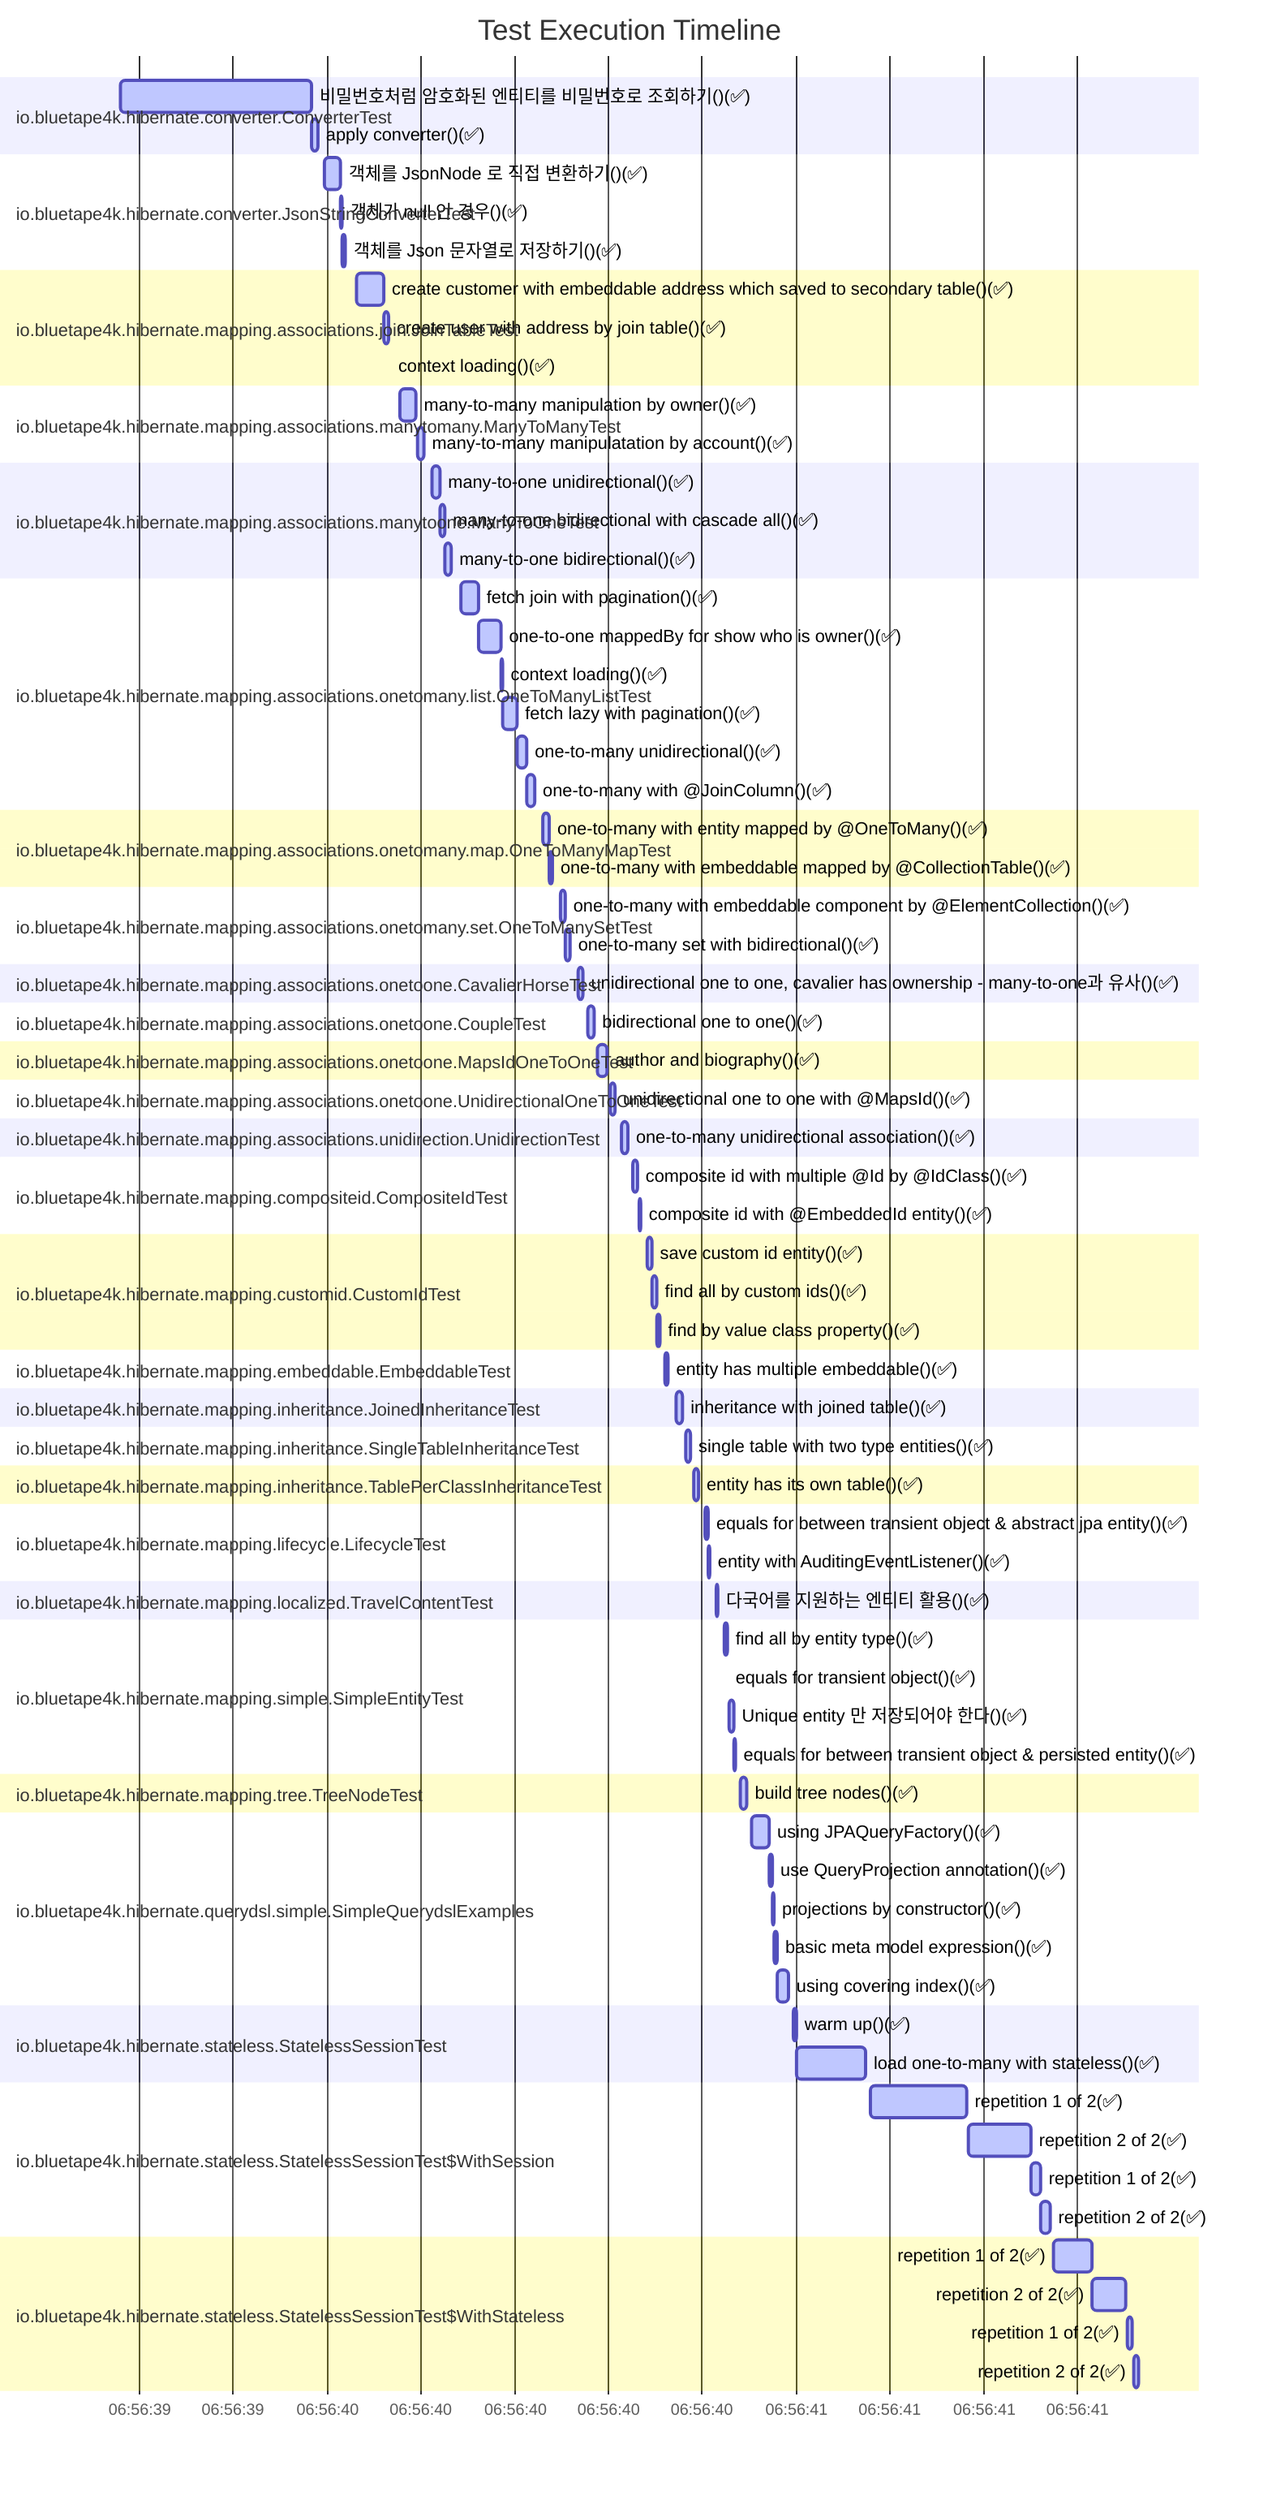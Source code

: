 gantt
    title Test Execution Timeline
    dateFormat YYYY-MM-DDTHH:mm:ss.SSS
    axisFormat %H:%M:%S
    section io.bluetape4k.hibernate.converter.ConverterTest
        비밀번호처럼 암호화된 엔티티를 비밀번호로 조회하기()(✅): active, 2025-06-03T06:56:39.560031Z, 407ms
        apply converter()(✅): active, 2025-06-03T06:56:39.967654Z, 14ms
    section io.bluetape4k.hibernate.converter.JsonStringConverterTest
        객체를 JsonNode 로 직접 변환하기()(✅): active, 2025-06-03T06:56:39.993406Z, 34ms
        객체가 null 인 경우()(✅): active, 2025-06-03T06:56:40.028435Z, 4ms
        객체를 Json 문자열로 저장하기()(✅): active, 2025-06-03T06:56:40.033072Z, 7ms
    section io.bluetape4k.hibernate.mapping.associations.join.JoinTableTest
        create customer with embeddable address which saved to secondary table()(✅): active, 2025-06-03T06:56:40.063012Z, 58ms
        create user with address by join table()(✅): active, 2025-06-03T06:56:40.121875Z, 12ms
        context loading()(✅): active, 2025-06-03T06:56:40.134947Z, 2ms
    section io.bluetape4k.hibernate.mapping.associations.manytomany.ManyToManyTest
        many-to-many manipulation by owner()(✅): active, 2025-06-03T06:56:40.154518Z, 37ms
        many-to-many manipulatation by account()(✅): active, 2025-06-03T06:56:40.192532Z, 13ms
    section io.bluetape4k.hibernate.mapping.associations.manytoone.ManyToOneTest
        many-to-one unidirectional()(✅): active, 2025-06-03T06:56:40.225542Z, 16ms
        many-to-one bidirectional with cascade all()(✅): active, 2025-06-03T06:56:40.242224Z, 10ms
        many-to-one bidirectional()(✅): active, 2025-06-03T06:56:40.252436Z, 12ms
    section io.bluetape4k.hibernate.mapping.associations.onetomany.list.OneToManyListTest
        fetch join with pagination()(✅): active, 2025-06-03T06:56:40.284831Z, 38ms
        one-to-one mappedBy for show who is owner()(✅): active, 2025-06-03T06:56:40.323282Z, 49ms
        context loading()(✅): active, 2025-06-03T06:56:40.372550Z, 2ms
        fetch lazy with pagination()(✅): active, 2025-06-03T06:56:40.374691Z, 32ms
        one-to-many unidirectional()(✅): active, 2025-06-03T06:56:40.406909Z, 20ms
        one-to-many with @JoinColumn()(✅): active, 2025-06-03T06:56:40.427192Z, 17ms
    section io.bluetape4k.hibernate.mapping.associations.onetomany.map.OneToManyMapTest
        one-to-many with entity mapped by @OneToMany()(✅): active, 2025-06-03T06:56:40.460737Z, 12ms
        one-to-many with embeddable mapped by @CollectionTable()(✅): active, 2025-06-03T06:56:40.473476Z, 8ms
    section io.bluetape4k.hibernate.mapping.associations.onetomany.set.OneToManySetTest
        one-to-many with embeddable component by @ElementCollection()(✅): active, 2025-06-03T06:56:40.497706Z, 11ms
        one-to-many set with bidirectional()(✅): active, 2025-06-03T06:56:40.508856Z, 11ms
    section io.bluetape4k.hibernate.mapping.associations.onetoone.CavalierHorseTest
        unidirectional one to one, cavalier has ownership - many-to-one과 유사()(✅): active, 2025-06-03T06:56:40.536614Z, 9ms
    section io.bluetape4k.hibernate.mapping.associations.onetoone.CoupleTest
        bidirectional one to one()(✅): active, 2025-06-03T06:56:40.554242Z, 14ms
    section io.bluetape4k.hibernate.mapping.associations.onetoone.MapsIdOneToOneTest
        author and biography()(✅): active, 2025-06-03T06:56:40.575840Z, 21ms
    section io.bluetape4k.hibernate.mapping.associations.onetoone.UnidirectionalOneToOneTest
        unidirectional one to one with @MapsId()(✅): active, 2025-06-03T06:56:40.604471Z, 9ms
    section io.bluetape4k.hibernate.mapping.associations.unidirection.UnidirectionTest
        one-to-many unidirectional association()(✅): active, 2025-06-03T06:56:40.628248Z, 13ms
    section io.bluetape4k.hibernate.mapping.compositeid.CompositeIdTest
        composite id with multiple @Id by @IdClass()(✅): active, 2025-06-03T06:56:40.653384Z, 10ms
        composite id with @EmbeddedId entity()(✅): active, 2025-06-03T06:56:40.664449Z, 4ms
    section io.bluetape4k.hibernate.mapping.customid.CustomIdTest
        save custom id entity()(✅): active, 2025-06-03T06:56:40.681808Z, 11ms
        find all by custom ids()(✅): active, 2025-06-03T06:56:40.693987Z, 9ms
        find by value class property()(✅): active, 2025-06-03T06:56:40.703406Z, 5ms
    section io.bluetape4k.hibernate.mapping.embeddable.EmbeddableTest
        entity has multiple embeddable()(✅): active, 2025-06-03T06:56:40.721595Z, 6ms
    section io.bluetape4k.hibernate.mapping.inheritance.JoinedInheritanceTest
        inheritance with joined table()(✅): active, 2025-06-03T06:56:40.743021Z, 13ms
    section io.bluetape4k.hibernate.mapping.inheritance.SingleTableInheritanceTest
        single table with two type entities()(✅): active, 2025-06-03T06:56:40.764512Z, 12ms
    section io.bluetape4k.hibernate.mapping.inheritance.TablePerClassInheritanceTest
        entity has its own table()(✅): active, 2025-06-03T06:56:40.783943Z, 9ms
    section io.bluetape4k.hibernate.mapping.lifecycle.LifecycleTest
        equals for between transient object & abstract jpa entity()(✅): active, 2025-06-03T06:56:40.806211Z, 6ms
        entity with AuditingEventListener()(✅): active, 2025-06-03T06:56:40.812683Z, 4ms
    section io.bluetape4k.hibernate.mapping.localized.TravelContentTest
        다국어를 지원하는 엔티티 활용()(✅): active, 2025-06-03T06:56:40.829189Z, 5ms
    section io.bluetape4k.hibernate.mapping.simple.SimpleEntityTest
        find all by entity type()(✅): active, 2025-06-03T06:56:40.847726Z, 5ms
        equals for transient object()(✅): active, 2025-06-03T06:56:40.853666Z, 1ms
        Unique entity 만 저장되어야 한다()(✅): active, 2025-06-03T06:56:40.855737Z, 11ms
        equals for between transient object & persisted entity()(✅): active, 2025-06-03T06:56:40.867436Z, 3ms
    section io.bluetape4k.hibernate.mapping.tree.TreeNodeTest
        build tree nodes()(✅): active, 2025-06-03T06:56:40.882702Z, 12ms
    section io.bluetape4k.hibernate.querydsl.simple.SimpleQuerydslExamples
        using JPAQueryFactory()(✅): active, 2025-06-03T06:56:40.905359Z, 36ms
        use QueryProjection annotation()(✅): active, 2025-06-03T06:56:40.942378Z, 7ms
        projections by constructor()(✅): active, 2025-06-03T06:56:40.949748Z, 4ms
        basic meta model expression()(✅): active, 2025-06-03T06:56:40.953947Z, 5ms
        using covering index()(✅): active, 2025-06-03T06:56:40.960006Z, 23ms
    section io.bluetape4k.hibernate.stateless.StatelessSessionTest
        warm up()(✅): active, 2025-06-03T06:56:40.993091Z, 9ms
        load one-to-many with stateless()(✅): active, 2025-06-03T06:56:41.002477Z, 144ms
    section io.bluetape4k.hibernate.stateless.StatelessSessionTest$WithSession
        repetition 1 of 2(✅): active, 2025-06-03T06:56:41.157622Z, 207ms
        repetition 2 of 2(✅): active, 2025-06-03T06:56:41.365500Z, 135ms
        repetition 1 of 2(✅): active, 2025-06-03T06:56:41.501238Z, 19ms
        repetition 2 of 2(✅): active, 2025-06-03T06:56:41.520492Z, 20ms
    section io.bluetape4k.hibernate.stateless.StatelessSessionTest$WithStateless
        repetition 1 of 2(✅): active, 2025-06-03T06:56:41.548452Z, 81ms
        repetition 2 of 2(✅): active, 2025-06-03T06:56:41.630585Z, 73ms
        repetition 1 of 2(✅): active, 2025-06-03T06:56:41.704880Z, 13ms
        repetition 2 of 2(✅): active, 2025-06-03T06:56:41.718400Z, 11ms